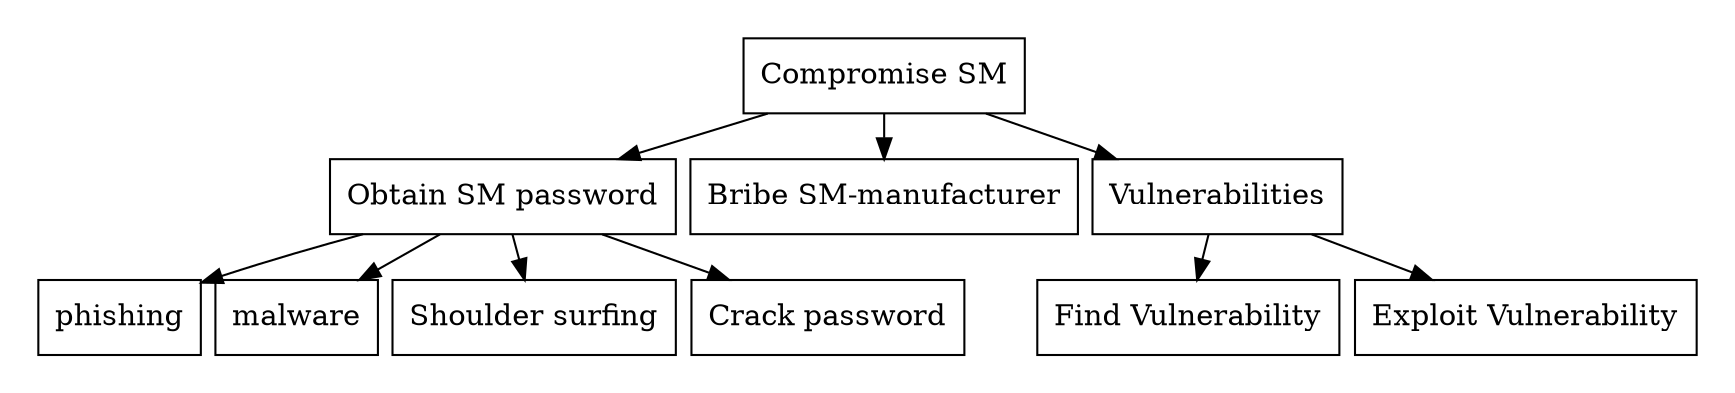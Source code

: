 digraph G {

 graph[ center=true, margin=0.2, nodesep=0.1, ranksep=0.3]
 node[ shape=rectangle]


compromiseSM[label="Compromise SM"];


obtainPassword[label="Obtain SM password", shape=OR];
compromiseSM[shape=OR];
bribe[label="Bribe SM-manufacturer"];
compromiseSM ->bribe;
compromiseSM -> obtainPassword;
obtainPassword -> phishing;
obtainPassword -> malware;
shoulderSurfing[label="Shoulder surfing"];
obtainPassword -> shoulderSurfing;
crackPassword[label="Crack password"];
obtainPassword -> crackPassword;

exploitVulnerability[shape=AND];
exploitVulnerability[label="Vulnerabilities"];
compromiseSM -> exploitVulnerability;
findVuln[label="Find Vulnerability"];
exploitVuln[label="Exploit Vulnerability"];
exploitVulnerability -> findVuln;
exploitVulnerability -> exploitVuln;

}